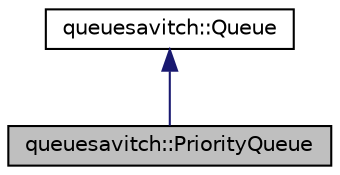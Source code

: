 digraph "queuesavitch::PriorityQueue"
{
  edge [fontname="Helvetica",fontsize="10",labelfontname="Helvetica",labelfontsize="10"];
  node [fontname="Helvetica",fontsize="10",shape=record];
  Node1 [label="queuesavitch::PriorityQueue",height=0.2,width=0.4,color="black", fillcolor="grey75", style="filled", fontcolor="black"];
  Node2 -> Node1 [dir="back",color="midnightblue",fontsize="10",style="solid",fontname="Helvetica"];
  Node2 [label="queuesavitch::Queue",height=0.2,width=0.4,color="black", fillcolor="white", style="filled",URL="$classqueuesavitch_1_1Queue.html"];
}
